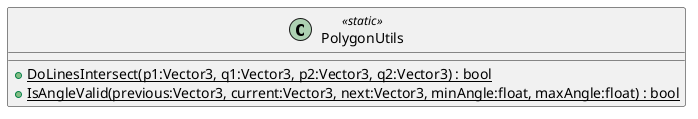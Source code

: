 @startuml
class PolygonUtils <<static>> {
    + {static} DoLinesIntersect(p1:Vector3, q1:Vector3, p2:Vector3, q2:Vector3) : bool
    + {static} IsAngleValid(previous:Vector3, current:Vector3, next:Vector3, minAngle:float, maxAngle:float) : bool
}
@enduml
